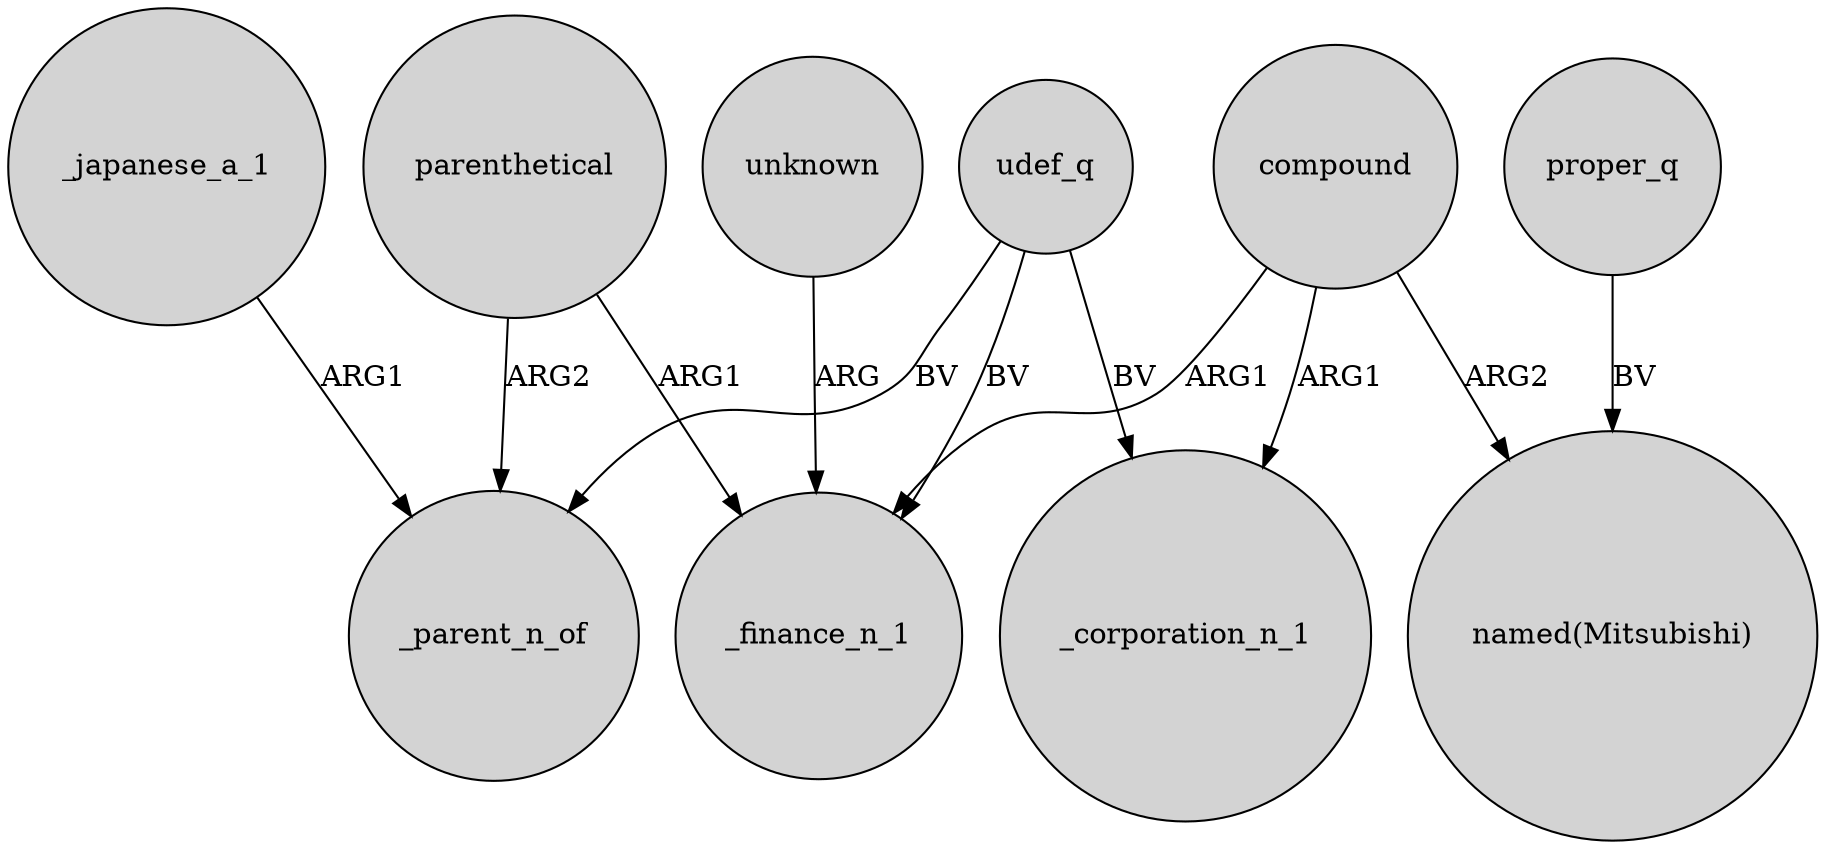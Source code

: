 digraph {
	node [shape=circle style=filled]
	_japanese_a_1 -> _parent_n_of [label=ARG1]
	parenthetical -> _parent_n_of [label=ARG2]
	compound -> _finance_n_1 [label=ARG1]
	udef_q -> _parent_n_of [label=BV]
	compound -> _corporation_n_1 [label=ARG1]
	compound -> "named(Mitsubishi)" [label=ARG2]
	unknown -> _finance_n_1 [label=ARG]
	proper_q -> "named(Mitsubishi)" [label=BV]
	udef_q -> _finance_n_1 [label=BV]
	parenthetical -> _finance_n_1 [label=ARG1]
	udef_q -> _corporation_n_1 [label=BV]
}
